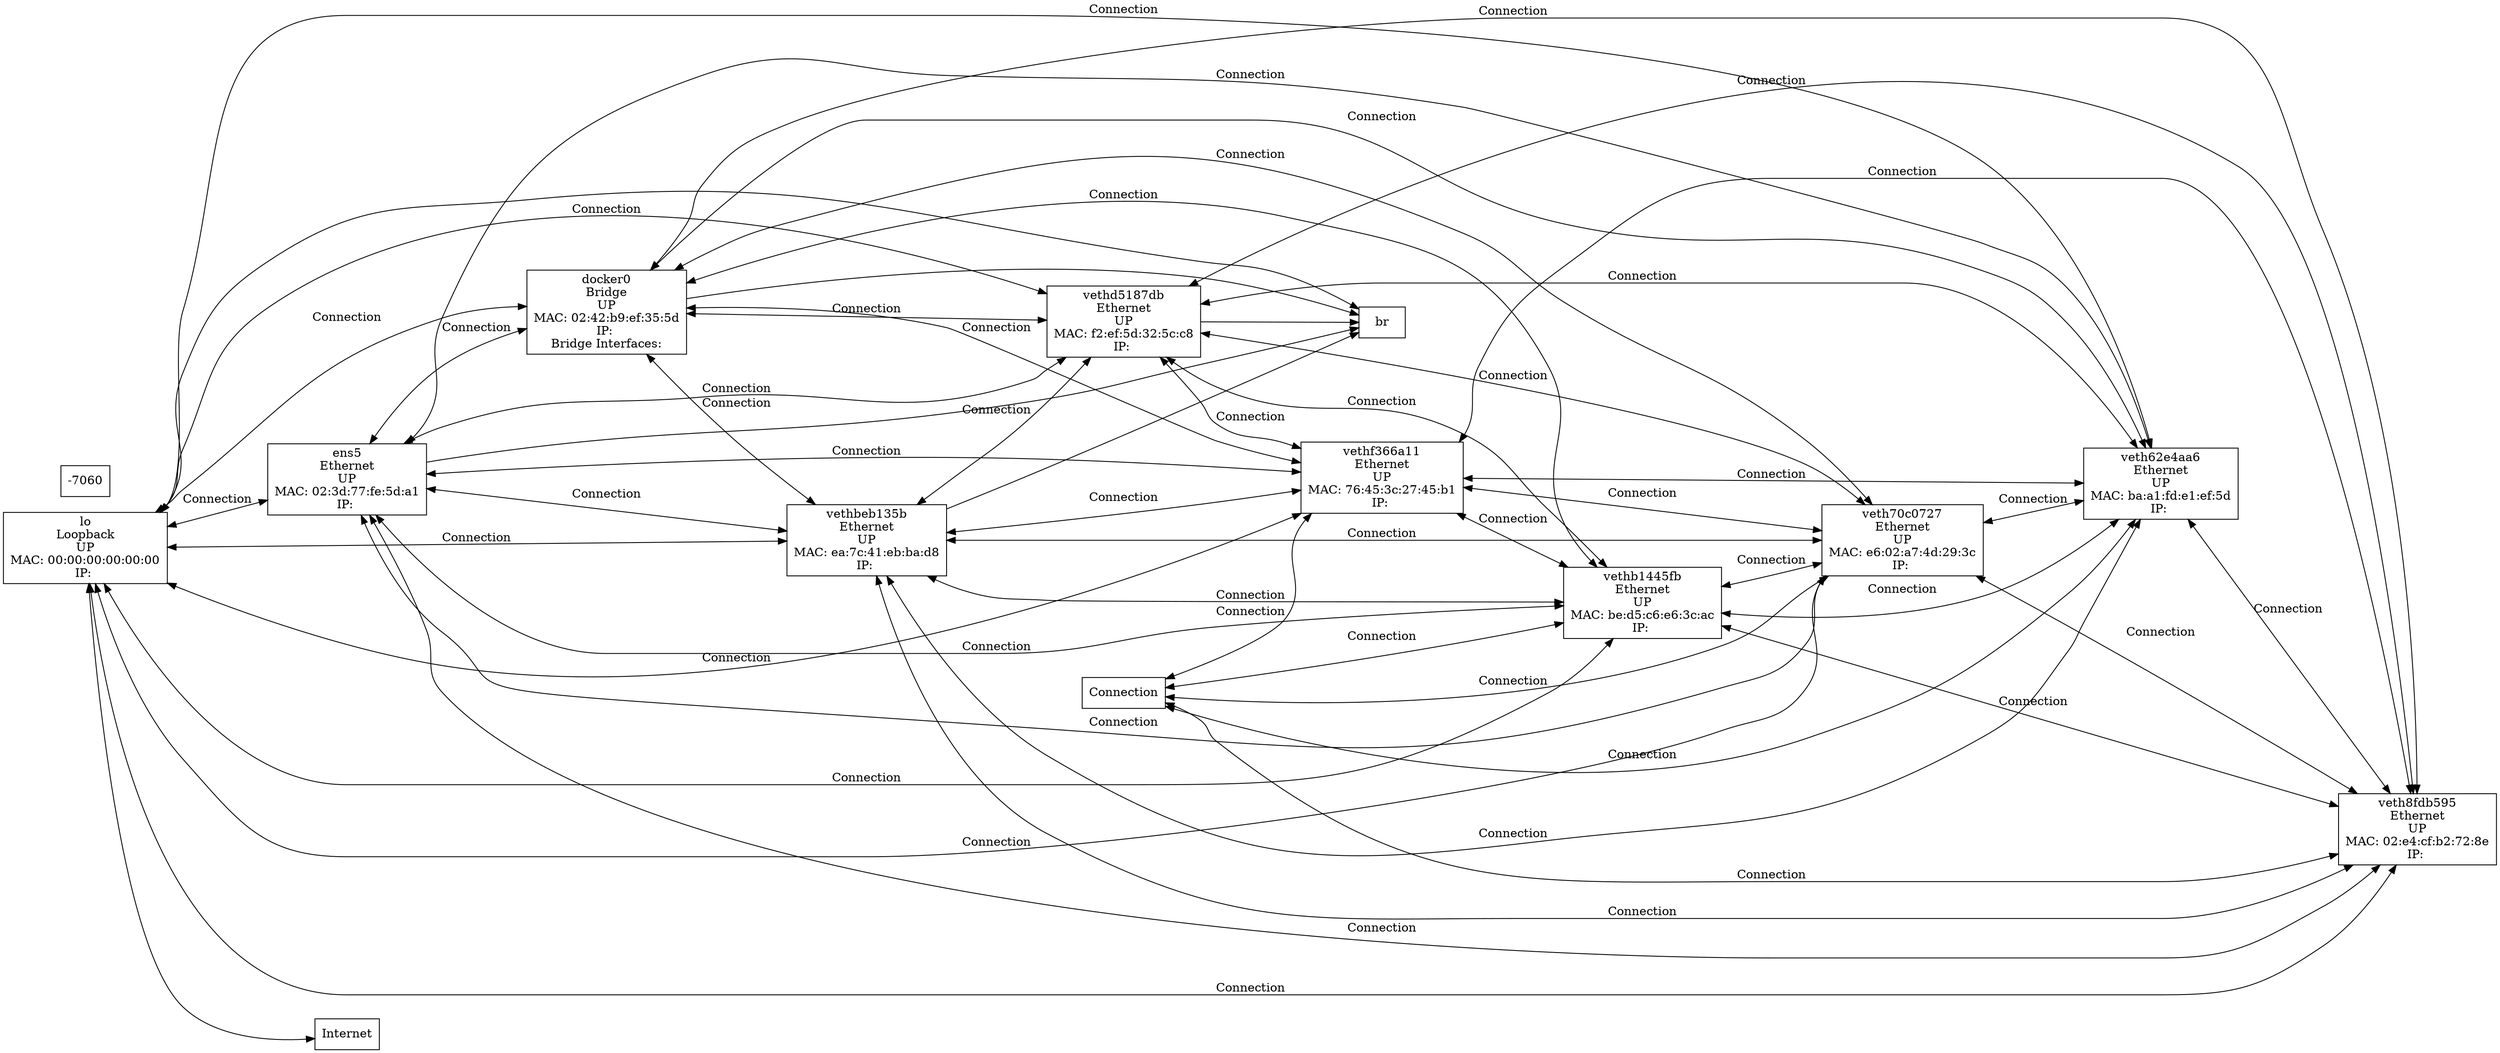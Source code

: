 digraph network_topology {
    rankdir=LR;
    node [shape=box];

    lo [label="lo\nLoopback\nUP\nMAC: 00:00:00:00:00:00\nIP: "];
    ens5 [label="ens5\nEthernet\nUP\nMAC: 02:3d:77:fe:5d:a1\nIP: "];
    docker0 [label="docker0\nBridge\nUP\nMAC: 02:42:b9:ef:35:5d\nIP: \nBridge Interfaces:"];
    vethbeb135b [label="vethbeb135b\nEthernet\nUP\nMAC: ea:7c:41:eb:ba:d8\nIP: "];
    vethd5187db [label="vethd5187db\nEthernet\nUP\nMAC: f2:ef:5d:32:5c:c8\nIP: "];
    br-7060b668b2aa [label="br-7060b668b2aa\nBridge\nUP\nMAC: 02:42:d0:16:f9:30\nIP: \nBridge Interfaces:\n  veth62e4aa6\n  veth70c0727\n  veth8fdb595\n  vethb1445fb\n  vethf366a11\n  docker0\n  vethd5187db"];
    vethf366a11 [label="vethf366a11\nEthernet\nUP\nMAC: 76:45:3c:27:45:b1\nIP: "];
    vethb1445fb [label="vethb1445fb\nEthernet\nUP\nMAC: be:d5:c6:e6:3c:ac\nIP: "];
    veth70c0727 [label="veth70c0727\nEthernet\nUP\nMAC: e6:02:a7:4d:29:3c\nIP: "];
    veth62e4aa6 [label="veth62e4aa6\nEthernet\nUP\nMAC: ba:a1:fd:e1:ef:5d\nIP: "];
    veth8fdb595 [label="veth8fdb595\nEthernet\nUP\nMAC: 02:e4:cf:b2:72:8e\nIP: "];

    // Connections
    lo -> ens5 [dir=both, label="Connection"];
    lo -> docker0 [dir=both, label="Connection"];
    lo -> vethbeb135b [dir=both, label="Connection"];
    lo -> vethd5187db [dir=both, label="Connection"];
    lo -> br-7060b668b2aa [dir=both, label="Connection"];
    lo -> vethf366a11 [dir=both, label="Connection"];
    lo -> vethb1445fb [dir=both, label="Connection"];
    lo -> veth70c0727 [dir=both, label="Connection"];
    lo -> veth62e4aa6 [dir=both, label="Connection"];
    lo -> veth8fdb595 [dir=both, label="Connection"];
    ens5 -> docker0 [dir=both, label="Connection"];
    ens5 -> vethbeb135b [dir=both, label="Connection"];
    ens5 -> vethd5187db [dir=both, label="Connection"];
    ens5 -> br-7060b668b2aa [dir=both, label="Connection"];
    ens5 -> vethf366a11 [dir=both, label="Connection"];
    ens5 -> vethb1445fb [dir=both, label="Connection"];
    ens5 -> veth70c0727 [dir=both, label="Connection"];
    ens5 -> veth62e4aa6 [dir=both, label="Connection"];
    ens5 -> veth8fdb595 [dir=both, label="Connection"];
    docker0 -> vethbeb135b [dir=both, label="Connection"];
    docker0 -> vethd5187db [dir=both, label="Connection"];
    docker0 -> br-7060b668b2aa [dir=both, label="Connection"];
    docker0 -> vethf366a11 [dir=both, label="Connection"];
    docker0 -> vethb1445fb [dir=both, label="Connection"];
    docker0 -> veth70c0727 [dir=both, label="Connection"];
    docker0 -> veth62e4aa6 [dir=both, label="Connection"];
    docker0 -> veth8fdb595 [dir=both, label="Connection"];
    vethbeb135b -> vethd5187db [dir=both, label="Connection"];
    vethbeb135b -> br-7060b668b2aa [dir=both, label="Connection"];
    vethbeb135b -> vethf366a11 [dir=both, label="Connection"];
    vethbeb135b -> vethb1445fb [dir=both, label="Connection"];
    vethbeb135b -> veth70c0727 [dir=both, label="Connection"];
    vethbeb135b -> veth62e4aa6 [dir=both, label="Connection"];
    vethbeb135b -> veth8fdb595 [dir=both, label="Connection"];
    vethd5187db -> br-7060b668b2aa [dir=both, label="Connection"];
    vethd5187db -> vethf366a11 [dir=both, label="Connection"];
    vethd5187db -> vethb1445fb [dir=both, label="Connection"];
    vethd5187db -> veth70c0727 [dir=both, label="Connection"];
    vethd5187db -> veth62e4aa6 [dir=both, label="Connection"];
    vethd5187db -> veth8fdb595 [dir=both, label="Connection"];
    br-7060b668b2aa -> vethf366a11 [dir=both, label="Connection"];
    br-7060b668b2aa -> vethb1445fb [dir=both, label="Connection"];
    br-7060b668b2aa -> veth70c0727 [dir=both, label="Connection"];
    br-7060b668b2aa -> veth62e4aa6 [dir=both, label="Connection"];
    br-7060b668b2aa -> veth8fdb595 [dir=both, label="Connection"];
    vethf366a11 -> vethb1445fb [dir=both, label="Connection"];
    vethf366a11 -> veth70c0727 [dir=both, label="Connection"];
    vethf366a11 -> veth62e4aa6 [dir=both, label="Connection"];
    vethf366a11 -> veth8fdb595 [dir=both, label="Connection"];
    vethb1445fb -> veth70c0727 [dir=both, label="Connection"];
    vethb1445fb -> veth62e4aa6 [dir=both, label="Connection"];
    vethb1445fb -> veth8fdb595 [dir=both, label="Connection"];
    veth70c0727 -> veth62e4aa6 [dir=both, label="Connection"];
    veth70c0727 -> veth8fdb595 [dir=both, label="Connection"];
    veth62e4aa6 -> veth8fdb595 [dir=both, label="Connection"];

    // External network connection
    internet [shape=cloud, label="Internet"];
    lo -> internet [dir=both];
}
